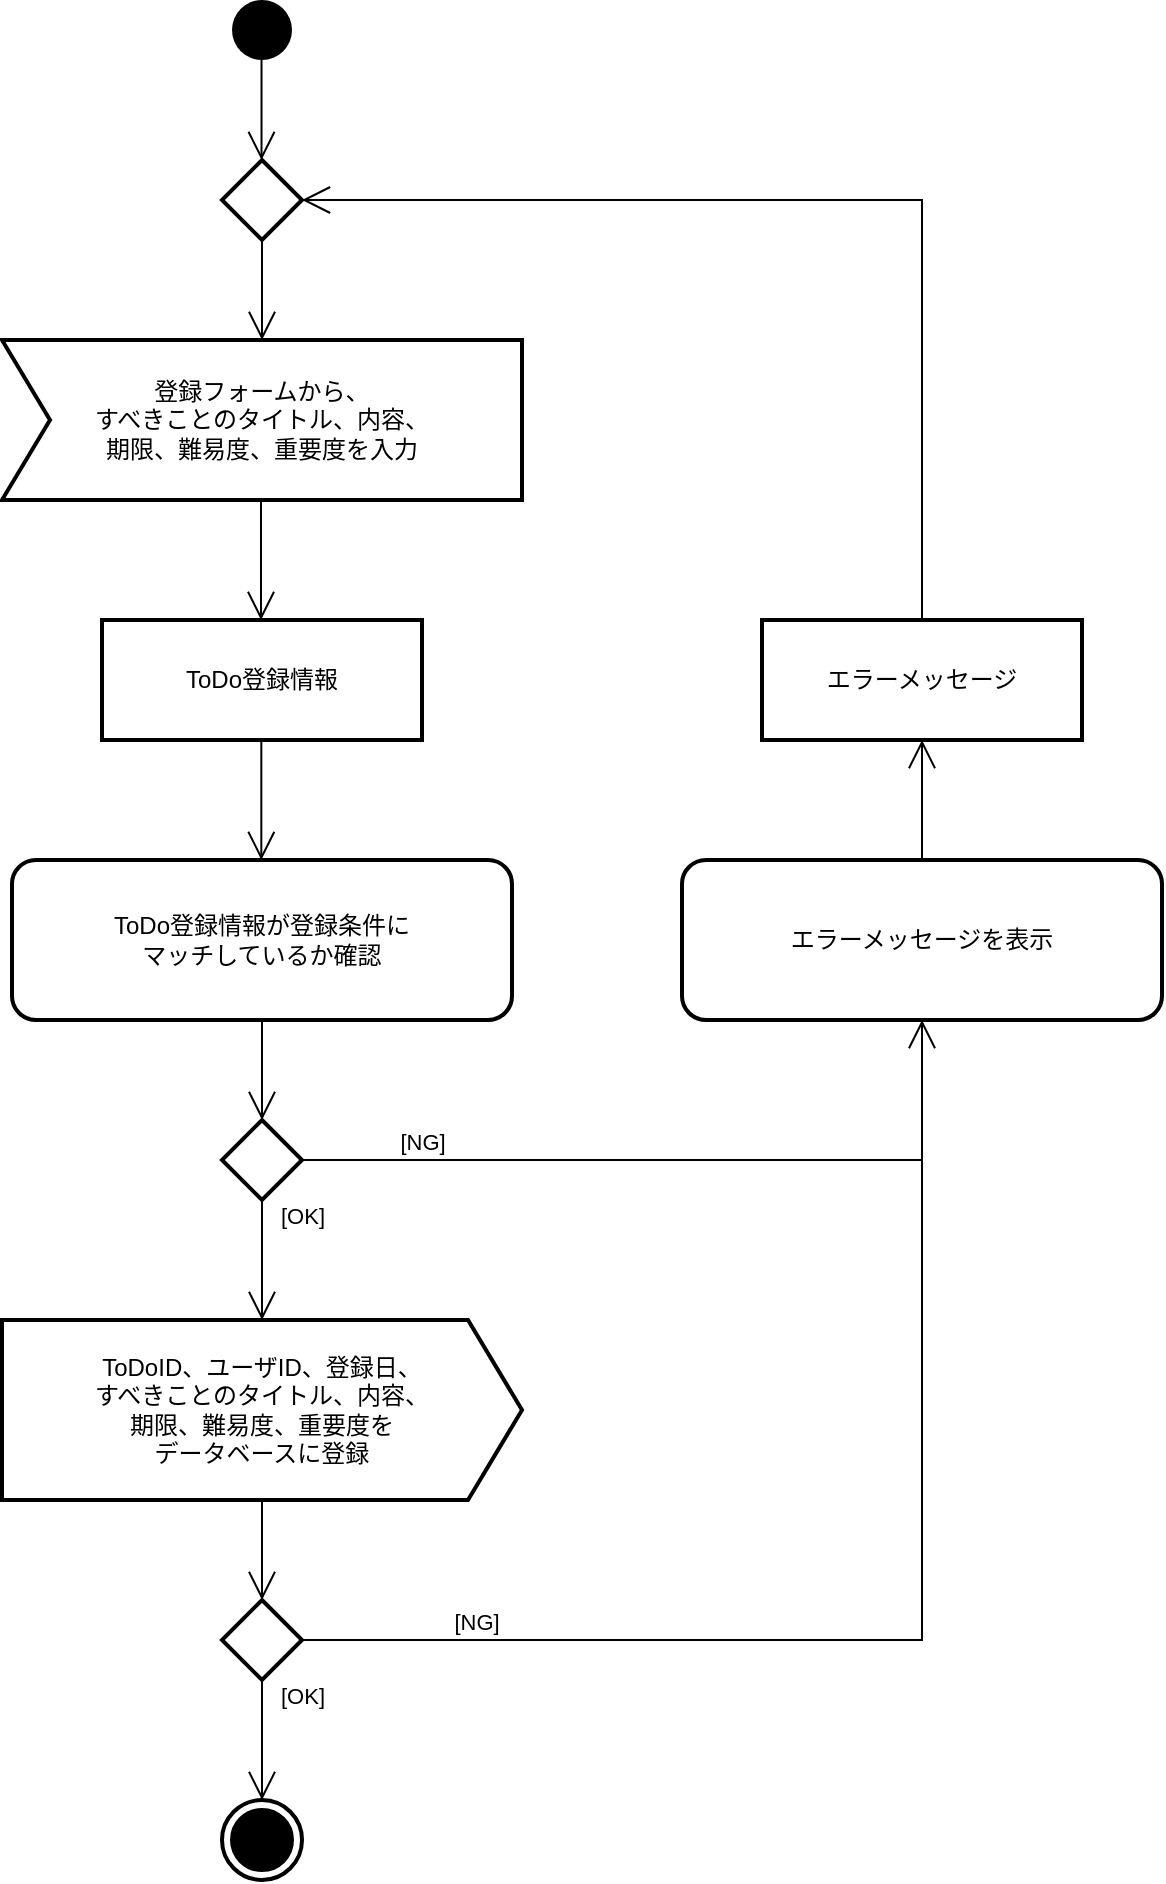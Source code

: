 <mxfile version="13.9.9" type="device"><diagram id="OP1BT2q4xCzRrLuRYf-W" name="ページ1"><mxGraphModel dx="1217" dy="1932" grid="1" gridSize="10" guides="1" tooltips="1" connect="1" arrows="1" fold="1" page="1" pageScale="1" pageWidth="827" pageHeight="1169" math="0" shadow="0"><root><mxCell id="0"/><mxCell id="1" parent="0"/><mxCell id="2Buv7AttVH4c1FsqYxh--2" value="" style="ellipse;fillColor=#000000;strokeColor=none;" parent="1" vertex="1"><mxGeometry x="525" y="-50" width="30" height="30" as="geometry"/></mxCell><mxCell id="2Buv7AttVH4c1FsqYxh--4" value="登録フォームから、&lt;br&gt;すべきことのタイトル、内容、&lt;br&gt;期限、難易度、重要度を入力" style="html=1;shape=mxgraph.sysml.accEvent;strokeWidth=2;whiteSpace=wrap;align=center;" parent="1" vertex="1"><mxGeometry x="410" y="120" width="260" height="80" as="geometry"/></mxCell><mxCell id="2Buv7AttVH4c1FsqYxh--5" value="ToDo登録情報が登録条件に&lt;br&gt;マッチしているか確認" style="shape=rect;html=1;rounded=1;whiteSpace=wrap;align=center;strokeWidth=2;" parent="1" vertex="1"><mxGeometry x="415" y="380" width="250" height="80" as="geometry"/></mxCell><mxCell id="2Buv7AttVH4c1FsqYxh--6" value="ToDo登録情報" style="shape=rect;html=1;whiteSpace=wrap;align=center;strokeWidth=2;" parent="1" vertex="1"><mxGeometry x="460" y="260" width="160" height="60" as="geometry"/></mxCell><mxCell id="2Buv7AttVH4c1FsqYxh--7" value="" style="shape=rhombus;html=1;verticalLabelPosition=bottom;verticalAlignment=top;strokeWidth=2;" parent="1" vertex="1"><mxGeometry x="520" y="510" width="40" height="40" as="geometry"/></mxCell><mxCell id="2Buv7AttVH4c1FsqYxh--8" value="" style="edgeStyle=elbowEdgeStyle;html=1;elbow=horizontal;align=right;verticalAlign=bottom;endArrow=none;rounded=0;labelBackgroundColor=none;startArrow=open;startSize=12;" parent="1" source="2Buv7AttVH4c1FsqYxh--7" edge="1"><mxGeometry relative="1" as="geometry"><mxPoint x="540" y="470" as="targetPoint"/><Array as="points"><mxPoint x="540" y="460"/></Array></mxGeometry></mxCell><mxCell id="2Buv7AttVH4c1FsqYxh--9" value="[OK]" style="edgeStyle=elbowEdgeStyle;html=1;elbow=vertical;verticalAlign=bottom;endArrow=open;rounded=0;labelBackgroundColor=none;endSize=12;" parent="1" source="2Buv7AttVH4c1FsqYxh--7" edge="1"><mxGeometry x="-0.455" y="20" relative="1" as="geometry"><mxPoint x="540" y="610" as="targetPoint"/><Array as="points"><mxPoint x="570" y="600"/></Array><mxPoint as="offset"/></mxGeometry></mxCell><mxCell id="2Buv7AttVH4c1FsqYxh--10" value="[NG]" style="edgeStyle=elbowEdgeStyle;html=1;elbow=vertical;verticalAlign=bottom;endArrow=open;rounded=0;labelBackgroundColor=none;endSize=12;exitX=1;exitY=0.5;exitDx=0;exitDy=0;entryX=0.5;entryY=1;entryDx=0;entryDy=0;" parent="1" source="2Buv7AttVH4c1FsqYxh--7" target="2Buv7AttVH4c1FsqYxh--18" edge="1"><mxGeometry x="-0.684" relative="1" as="geometry"><mxPoint x="870" y="530" as="targetPoint"/><Array as="points"><mxPoint x="630" y="530"/><mxPoint x="570" y="510"/></Array><mxPoint as="offset"/></mxGeometry></mxCell><mxCell id="2Buv7AttVH4c1FsqYxh--13" value="" style="endArrow=open;endFill=1;endSize=12;html=1;entryX=0.5;entryY=0;entryDx=0;entryDy=0;entryPerimeter=0;exitX=0.5;exitY=1;exitDx=0;exitDy=0;" parent="1" source="2Buv7AttVH4c1FsqYxh--16" target="2Buv7AttVH4c1FsqYxh--4" edge="1"><mxGeometry width="160" relative="1" as="geometry"><mxPoint x="539" y="70" as="sourcePoint"/><mxPoint x="650" y="80" as="targetPoint"/></mxGeometry></mxCell><mxCell id="2Buv7AttVH4c1FsqYxh--14" value="" style="endArrow=open;endFill=1;endSize=12;html=1;entryX=0.5;entryY=0;entryDx=0;entryDy=0;" parent="1" edge="1"><mxGeometry width="160" relative="1" as="geometry"><mxPoint x="539.5" y="200" as="sourcePoint"/><mxPoint x="539.5" y="260" as="targetPoint"/></mxGeometry></mxCell><mxCell id="2Buv7AttVH4c1FsqYxh--15" value="" style="endArrow=open;endFill=1;endSize=12;html=1;entryX=0.5;entryY=0;entryDx=0;entryDy=0;" parent="1" edge="1"><mxGeometry width="160" relative="1" as="geometry"><mxPoint x="539.66" y="320" as="sourcePoint"/><mxPoint x="539.66" y="380" as="targetPoint"/></mxGeometry></mxCell><mxCell id="2Buv7AttVH4c1FsqYxh--16" value="" style="shape=rhombus;html=1;verticalLabelPosition=bottom;verticalAlignment=top;strokeWidth=2;" parent="1" vertex="1"><mxGeometry x="520" y="30" width="40" height="40" as="geometry"/></mxCell><mxCell id="2Buv7AttVH4c1FsqYxh--17" value="" style="endArrow=open;endFill=1;endSize=12;html=1;entryX=0.5;entryY=0;entryDx=0;entryDy=0;entryPerimeter=0;exitX=0.5;exitY=1;exitDx=0;exitDy=0;" parent="1" edge="1"><mxGeometry width="160" relative="1" as="geometry"><mxPoint x="539.76" y="-20" as="sourcePoint"/><mxPoint x="539.76" y="30" as="targetPoint"/></mxGeometry></mxCell><mxCell id="2Buv7AttVH4c1FsqYxh--18" value="エラーメッセージを表示" style="shape=rect;html=1;rounded=1;whiteSpace=wrap;align=center;strokeWidth=2;" parent="1" vertex="1"><mxGeometry x="750" y="380" width="240" height="80" as="geometry"/></mxCell><mxCell id="2Buv7AttVH4c1FsqYxh--19" value="エラーメッセージ" style="shape=rect;html=1;whiteSpace=wrap;align=center;strokeWidth=2;" parent="1" vertex="1"><mxGeometry x="790" y="260" width="160" height="60" as="geometry"/></mxCell><mxCell id="2Buv7AttVH4c1FsqYxh--20" value="" style="endArrow=open;endFill=1;endSize=12;html=1;entryX=1;entryY=0.5;entryDx=0;entryDy=0;strokeColor=none;" parent="1" source="2Buv7AttVH4c1FsqYxh--19" target="2Buv7AttVH4c1FsqYxh--16" edge="1"><mxGeometry width="160" relative="1" as="geometry"><mxPoint x="900" y="110" as="sourcePoint"/><mxPoint x="900" y="170" as="targetPoint"/><Array as="points"><mxPoint x="860" y="50"/></Array></mxGeometry></mxCell><mxCell id="2Buv7AttVH4c1FsqYxh--23" value="" style="endArrow=open;endFill=1;endSize=12;html=1;exitX=0.5;exitY=0;exitDx=0;exitDy=0;rounded=0;" parent="1" source="2Buv7AttVH4c1FsqYxh--19" edge="1"><mxGeometry width="160" relative="1" as="geometry"><mxPoint x="1030.0" y="180" as="sourcePoint"/><mxPoint x="560" y="50" as="targetPoint"/><Array as="points"><mxPoint x="870" y="50"/></Array></mxGeometry></mxCell><mxCell id="2Buv7AttVH4c1FsqYxh--24" value="" style="endArrow=open;endFill=1;endSize=12;html=1;entryX=0.5;entryY=1;entryDx=0;entryDy=0;exitX=0.5;exitY=0;exitDx=0;exitDy=0;" parent="1" source="2Buv7AttVH4c1FsqYxh--18" target="2Buv7AttVH4c1FsqYxh--19" edge="1"><mxGeometry width="160" relative="1" as="geometry"><mxPoint x="1000.0" y="300" as="sourcePoint"/><mxPoint x="1000.0" y="360" as="targetPoint"/></mxGeometry></mxCell><mxCell id="2Buv7AttVH4c1FsqYxh--25" value="ToDoID、ユーザID、登録日、&lt;br&gt;すべきことのタイトル、内容、&lt;br&gt;期限、難易度、重要度を&lt;br&gt;データベースに登録" style="html=1;shape=mxgraph.sysml.sendSigAct;strokeWidth=2;whiteSpace=wrap;align=center;" parent="1" vertex="1"><mxGeometry x="410" y="610" width="260" height="90" as="geometry"/></mxCell><mxCell id="2Buv7AttVH4c1FsqYxh--29" value="" style="shape=rhombus;html=1;verticalLabelPosition=bottom;verticalAlignment=top;strokeWidth=2;" parent="1" vertex="1"><mxGeometry x="520" y="750" width="40" height="40" as="geometry"/></mxCell><mxCell id="2Buv7AttVH4c1FsqYxh--30" value="" style="edgeStyle=elbowEdgeStyle;html=1;elbow=horizontal;align=right;verticalAlign=bottom;endArrow=none;rounded=0;labelBackgroundColor=none;startArrow=open;startSize=12;" parent="1" source="2Buv7AttVH4c1FsqYxh--29" edge="1"><mxGeometry relative="1" as="geometry"><mxPoint x="540" y="710" as="targetPoint"/><Array as="points"><mxPoint x="540" y="700"/></Array></mxGeometry></mxCell><mxCell id="2Buv7AttVH4c1FsqYxh--31" value="[OK]" style="edgeStyle=elbowEdgeStyle;html=1;elbow=vertical;verticalAlign=bottom;endArrow=open;rounded=0;labelBackgroundColor=none;endSize=12;entryX=0.5;entryY=0;entryDx=0;entryDy=0;entryPerimeter=0;" parent="1" source="2Buv7AttVH4c1FsqYxh--29" target="2Buv7AttVH4c1FsqYxh--33" edge="1"><mxGeometry x="-0.455" y="20" relative="1" as="geometry"><mxPoint x="540" y="850" as="targetPoint"/><Array as="points"><mxPoint x="550" y="780"/><mxPoint x="570" y="840"/></Array><mxPoint as="offset"/></mxGeometry></mxCell><mxCell id="2Buv7AttVH4c1FsqYxh--32" value="[NG]" style="edgeStyle=elbowEdgeStyle;html=1;elbow=vertical;verticalAlign=bottom;endArrow=none;rounded=0;labelBackgroundColor=none;exitX=1;exitY=0.5;exitDx=0;exitDy=0;endFill=0;" parent="1" source="2Buv7AttVH4c1FsqYxh--29" edge="1"><mxGeometry x="-0.684" relative="1" as="geometry"><mxPoint x="870" y="530" as="targetPoint"/><Array as="points"><mxPoint x="630" y="770"/><mxPoint x="570" y="750"/></Array><mxPoint as="offset"/></mxGeometry></mxCell><mxCell id="2Buv7AttVH4c1FsqYxh--33" value="" style="html=1;shape=mxgraph.sysml.actFinal;strokeWidth=2;verticalLabelPosition=bottom;verticalAlignment=top;" parent="1" vertex="1"><mxGeometry x="520" y="850" width="40" height="40" as="geometry"/></mxCell></root></mxGraphModel></diagram></mxfile>